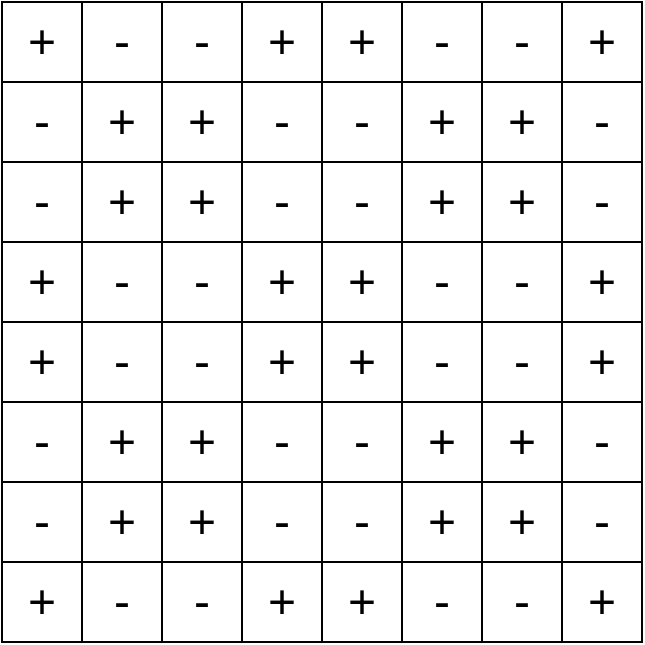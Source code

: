 <mxfile version="20.0.3" type="github">
  <diagram id="KImYwARB202lto0JqzFa" name="Page-1">
    <mxGraphModel dx="1422" dy="786" grid="1" gridSize="10" guides="1" tooltips="1" connect="1" arrows="1" fold="1" page="1" pageScale="1" pageWidth="827" pageHeight="1169" math="0" shadow="0">
      <root>
        <mxCell id="0" />
        <mxCell id="1" parent="0" />
        <mxCell id="QlNzCIBGUKGyACPJ3_Gz-1" value="" style="whiteSpace=wrap;html=1;aspect=fixed;" vertex="1" parent="1">
          <mxGeometry x="10" y="10" width="320" height="320" as="geometry" />
        </mxCell>
        <mxCell id="QlNzCIBGUKGyACPJ3_Gz-2" value="+" style="whiteSpace=wrap;html=1;aspect=fixed;fontSize=24;" vertex="1" parent="1">
          <mxGeometry x="290" y="10" width="40" height="40" as="geometry" />
        </mxCell>
        <mxCell id="QlNzCIBGUKGyACPJ3_Gz-3" value="-" style="whiteSpace=wrap;html=1;aspect=fixed;fontSize=24;" vertex="1" parent="1">
          <mxGeometry x="250" y="10" width="40" height="40" as="geometry" />
        </mxCell>
        <mxCell id="QlNzCIBGUKGyACPJ3_Gz-4" value="-" style="whiteSpace=wrap;html=1;aspect=fixed;fontSize=24;" vertex="1" parent="1">
          <mxGeometry x="210" y="10" width="40" height="40" as="geometry" />
        </mxCell>
        <mxCell id="QlNzCIBGUKGyACPJ3_Gz-5" value="+" style="whiteSpace=wrap;html=1;aspect=fixed;fontSize=24;" vertex="1" parent="1">
          <mxGeometry x="170" y="10" width="40" height="40" as="geometry" />
        </mxCell>
        <mxCell id="QlNzCIBGUKGyACPJ3_Gz-6" value="+" style="whiteSpace=wrap;html=1;aspect=fixed;fontSize=24;" vertex="1" parent="1">
          <mxGeometry x="130" y="10" width="40" height="40" as="geometry" />
        </mxCell>
        <mxCell id="QlNzCIBGUKGyACPJ3_Gz-7" value="-" style="whiteSpace=wrap;html=1;aspect=fixed;fontSize=24;" vertex="1" parent="1">
          <mxGeometry x="90" y="10" width="40" height="40" as="geometry" />
        </mxCell>
        <mxCell id="QlNzCIBGUKGyACPJ3_Gz-8" value="-" style="whiteSpace=wrap;html=1;aspect=fixed;fontSize=24;" vertex="1" parent="1">
          <mxGeometry x="50" y="10" width="40" height="40" as="geometry" />
        </mxCell>
        <mxCell id="QlNzCIBGUKGyACPJ3_Gz-9" value="+" style="whiteSpace=wrap;html=1;aspect=fixed;fontSize=24;" vertex="1" parent="1">
          <mxGeometry x="10" y="10" width="40" height="40" as="geometry" />
        </mxCell>
        <mxCell id="QlNzCIBGUKGyACPJ3_Gz-18" value="-" style="whiteSpace=wrap;html=1;aspect=fixed;fontSize=24;" vertex="1" parent="1">
          <mxGeometry x="290" y="50" width="40" height="40" as="geometry" />
        </mxCell>
        <mxCell id="QlNzCIBGUKGyACPJ3_Gz-19" value="+" style="whiteSpace=wrap;html=1;aspect=fixed;fontSize=24;" vertex="1" parent="1">
          <mxGeometry x="250" y="50" width="40" height="40" as="geometry" />
        </mxCell>
        <mxCell id="QlNzCIBGUKGyACPJ3_Gz-20" value="+" style="whiteSpace=wrap;html=1;aspect=fixed;fontSize=24;" vertex="1" parent="1">
          <mxGeometry x="210" y="50" width="40" height="40" as="geometry" />
        </mxCell>
        <mxCell id="QlNzCIBGUKGyACPJ3_Gz-21" value="-" style="whiteSpace=wrap;html=1;aspect=fixed;fontSize=24;" vertex="1" parent="1">
          <mxGeometry x="170" y="50" width="40" height="40" as="geometry" />
        </mxCell>
        <mxCell id="QlNzCIBGUKGyACPJ3_Gz-22" value="-" style="whiteSpace=wrap;html=1;aspect=fixed;fontSize=24;" vertex="1" parent="1">
          <mxGeometry x="130" y="50" width="40" height="40" as="geometry" />
        </mxCell>
        <mxCell id="QlNzCIBGUKGyACPJ3_Gz-23" value="+" style="whiteSpace=wrap;html=1;aspect=fixed;fontSize=24;" vertex="1" parent="1">
          <mxGeometry x="90" y="50" width="40" height="40" as="geometry" />
        </mxCell>
        <mxCell id="QlNzCIBGUKGyACPJ3_Gz-24" value="+" style="whiteSpace=wrap;html=1;aspect=fixed;fontSize=24;" vertex="1" parent="1">
          <mxGeometry x="50" y="50" width="40" height="40" as="geometry" />
        </mxCell>
        <mxCell id="QlNzCIBGUKGyACPJ3_Gz-25" value="-" style="whiteSpace=wrap;html=1;aspect=fixed;fontSize=24;" vertex="1" parent="1">
          <mxGeometry x="10" y="50" width="40" height="40" as="geometry" />
        </mxCell>
        <mxCell id="QlNzCIBGUKGyACPJ3_Gz-26" value="-" style="whiteSpace=wrap;html=1;aspect=fixed;fontSize=24;" vertex="1" parent="1">
          <mxGeometry x="290" y="90" width="40" height="40" as="geometry" />
        </mxCell>
        <mxCell id="QlNzCIBGUKGyACPJ3_Gz-27" value="+" style="whiteSpace=wrap;html=1;aspect=fixed;fontSize=24;" vertex="1" parent="1">
          <mxGeometry x="250" y="90" width="40" height="40" as="geometry" />
        </mxCell>
        <mxCell id="QlNzCIBGUKGyACPJ3_Gz-28" value="+" style="whiteSpace=wrap;html=1;aspect=fixed;fontSize=24;" vertex="1" parent="1">
          <mxGeometry x="210" y="90" width="40" height="40" as="geometry" />
        </mxCell>
        <mxCell id="QlNzCIBGUKGyACPJ3_Gz-29" value="-" style="whiteSpace=wrap;html=1;aspect=fixed;fontSize=24;" vertex="1" parent="1">
          <mxGeometry x="170" y="90" width="40" height="40" as="geometry" />
        </mxCell>
        <mxCell id="QlNzCIBGUKGyACPJ3_Gz-30" value="-" style="whiteSpace=wrap;html=1;aspect=fixed;fontSize=24;" vertex="1" parent="1">
          <mxGeometry x="130" y="90" width="40" height="40" as="geometry" />
        </mxCell>
        <mxCell id="QlNzCIBGUKGyACPJ3_Gz-31" value="+" style="whiteSpace=wrap;html=1;aspect=fixed;fontSize=24;" vertex="1" parent="1">
          <mxGeometry x="90" y="90" width="40" height="40" as="geometry" />
        </mxCell>
        <mxCell id="QlNzCIBGUKGyACPJ3_Gz-32" value="+" style="whiteSpace=wrap;html=1;aspect=fixed;fontSize=24;" vertex="1" parent="1">
          <mxGeometry x="50" y="90" width="40" height="40" as="geometry" />
        </mxCell>
        <mxCell id="QlNzCIBGUKGyACPJ3_Gz-33" value="-" style="whiteSpace=wrap;html=1;aspect=fixed;fontSize=24;" vertex="1" parent="1">
          <mxGeometry x="10" y="90" width="40" height="40" as="geometry" />
        </mxCell>
        <mxCell id="QlNzCIBGUKGyACPJ3_Gz-34" value="-" style="whiteSpace=wrap;html=1;aspect=fixed;fontSize=24;" vertex="1" parent="1">
          <mxGeometry x="290" y="210" width="40" height="40" as="geometry" />
        </mxCell>
        <mxCell id="QlNzCIBGUKGyACPJ3_Gz-35" value="+" style="whiteSpace=wrap;html=1;aspect=fixed;fontSize=24;" vertex="1" parent="1">
          <mxGeometry x="250" y="210" width="40" height="40" as="geometry" />
        </mxCell>
        <mxCell id="QlNzCIBGUKGyACPJ3_Gz-36" value="+" style="whiteSpace=wrap;html=1;aspect=fixed;fontSize=24;" vertex="1" parent="1">
          <mxGeometry x="210" y="210" width="40" height="40" as="geometry" />
        </mxCell>
        <mxCell id="QlNzCIBGUKGyACPJ3_Gz-37" value="-" style="whiteSpace=wrap;html=1;aspect=fixed;fontSize=24;" vertex="1" parent="1">
          <mxGeometry x="170" y="210" width="40" height="40" as="geometry" />
        </mxCell>
        <mxCell id="QlNzCIBGUKGyACPJ3_Gz-38" value="-" style="whiteSpace=wrap;html=1;aspect=fixed;fontSize=24;" vertex="1" parent="1">
          <mxGeometry x="130" y="210" width="40" height="40" as="geometry" />
        </mxCell>
        <mxCell id="QlNzCIBGUKGyACPJ3_Gz-39" value="+" style="whiteSpace=wrap;html=1;aspect=fixed;fontSize=24;" vertex="1" parent="1">
          <mxGeometry x="90" y="210" width="40" height="40" as="geometry" />
        </mxCell>
        <mxCell id="QlNzCIBGUKGyACPJ3_Gz-40" value="+" style="whiteSpace=wrap;html=1;aspect=fixed;fontSize=24;" vertex="1" parent="1">
          <mxGeometry x="50" y="210" width="40" height="40" as="geometry" />
        </mxCell>
        <mxCell id="QlNzCIBGUKGyACPJ3_Gz-41" value="-" style="whiteSpace=wrap;html=1;aspect=fixed;fontSize=24;" vertex="1" parent="1">
          <mxGeometry x="10" y="210" width="40" height="40" as="geometry" />
        </mxCell>
        <mxCell id="QlNzCIBGUKGyACPJ3_Gz-42" value="+" style="whiteSpace=wrap;html=1;aspect=fixed;fontSize=24;" vertex="1" parent="1">
          <mxGeometry x="290" y="130" width="40" height="40" as="geometry" />
        </mxCell>
        <mxCell id="QlNzCIBGUKGyACPJ3_Gz-43" value="-" style="whiteSpace=wrap;html=1;aspect=fixed;fontSize=24;" vertex="1" parent="1">
          <mxGeometry x="250" y="130" width="40" height="40" as="geometry" />
        </mxCell>
        <mxCell id="QlNzCIBGUKGyACPJ3_Gz-44" value="-" style="whiteSpace=wrap;html=1;aspect=fixed;fontSize=24;" vertex="1" parent="1">
          <mxGeometry x="210" y="130" width="40" height="40" as="geometry" />
        </mxCell>
        <mxCell id="QlNzCIBGUKGyACPJ3_Gz-45" value="+" style="whiteSpace=wrap;html=1;aspect=fixed;fontSize=24;" vertex="1" parent="1">
          <mxGeometry x="170" y="130" width="40" height="40" as="geometry" />
        </mxCell>
        <mxCell id="QlNzCIBGUKGyACPJ3_Gz-46" value="+" style="whiteSpace=wrap;html=1;aspect=fixed;fontSize=24;" vertex="1" parent="1">
          <mxGeometry x="130" y="130" width="40" height="40" as="geometry" />
        </mxCell>
        <mxCell id="QlNzCIBGUKGyACPJ3_Gz-47" value="-" style="whiteSpace=wrap;html=1;aspect=fixed;fontSize=24;" vertex="1" parent="1">
          <mxGeometry x="90" y="130" width="40" height="40" as="geometry" />
        </mxCell>
        <mxCell id="QlNzCIBGUKGyACPJ3_Gz-48" value="-" style="whiteSpace=wrap;html=1;aspect=fixed;fontSize=24;" vertex="1" parent="1">
          <mxGeometry x="50" y="130" width="40" height="40" as="geometry" />
        </mxCell>
        <mxCell id="QlNzCIBGUKGyACPJ3_Gz-49" value="+" style="whiteSpace=wrap;html=1;aspect=fixed;fontSize=24;" vertex="1" parent="1">
          <mxGeometry x="10" y="130" width="40" height="40" as="geometry" />
        </mxCell>
        <mxCell id="QlNzCIBGUKGyACPJ3_Gz-50" value="+" style="whiteSpace=wrap;html=1;aspect=fixed;fontSize=24;" vertex="1" parent="1">
          <mxGeometry x="290" y="290" width="40" height="40" as="geometry" />
        </mxCell>
        <mxCell id="QlNzCIBGUKGyACPJ3_Gz-51" value="-" style="whiteSpace=wrap;html=1;aspect=fixed;fontSize=24;" vertex="1" parent="1">
          <mxGeometry x="250" y="290" width="40" height="40" as="geometry" />
        </mxCell>
        <mxCell id="QlNzCIBGUKGyACPJ3_Gz-52" value="-" style="whiteSpace=wrap;html=1;aspect=fixed;fontSize=24;" vertex="1" parent="1">
          <mxGeometry x="210" y="290" width="40" height="40" as="geometry" />
        </mxCell>
        <mxCell id="QlNzCIBGUKGyACPJ3_Gz-53" value="+" style="whiteSpace=wrap;html=1;aspect=fixed;fontSize=24;" vertex="1" parent="1">
          <mxGeometry x="170" y="290" width="40" height="40" as="geometry" />
        </mxCell>
        <mxCell id="QlNzCIBGUKGyACPJ3_Gz-54" value="+" style="whiteSpace=wrap;html=1;aspect=fixed;fontSize=24;" vertex="1" parent="1">
          <mxGeometry x="130" y="290" width="40" height="40" as="geometry" />
        </mxCell>
        <mxCell id="QlNzCIBGUKGyACPJ3_Gz-55" value="-" style="whiteSpace=wrap;html=1;aspect=fixed;fontSize=24;" vertex="1" parent="1">
          <mxGeometry x="90" y="290" width="40" height="40" as="geometry" />
        </mxCell>
        <mxCell id="QlNzCIBGUKGyACPJ3_Gz-56" value="-" style="whiteSpace=wrap;html=1;aspect=fixed;fontSize=24;" vertex="1" parent="1">
          <mxGeometry x="50" y="290" width="40" height="40" as="geometry" />
        </mxCell>
        <mxCell id="QlNzCIBGUKGyACPJ3_Gz-57" value="+" style="whiteSpace=wrap;html=1;aspect=fixed;fontSize=24;" vertex="1" parent="1">
          <mxGeometry x="10" y="290" width="40" height="40" as="geometry" />
        </mxCell>
        <mxCell id="QlNzCIBGUKGyACPJ3_Gz-58" value="+" style="whiteSpace=wrap;html=1;aspect=fixed;fontSize=24;" vertex="1" parent="1">
          <mxGeometry x="290" y="170" width="40" height="40" as="geometry" />
        </mxCell>
        <mxCell id="QlNzCIBGUKGyACPJ3_Gz-59" value="-" style="whiteSpace=wrap;html=1;aspect=fixed;fontSize=24;" vertex="1" parent="1">
          <mxGeometry x="250" y="170" width="40" height="40" as="geometry" />
        </mxCell>
        <mxCell id="QlNzCIBGUKGyACPJ3_Gz-60" value="-" style="whiteSpace=wrap;html=1;aspect=fixed;fontSize=24;" vertex="1" parent="1">
          <mxGeometry x="210" y="170" width="40" height="40" as="geometry" />
        </mxCell>
        <mxCell id="QlNzCIBGUKGyACPJ3_Gz-61" value="+" style="whiteSpace=wrap;html=1;aspect=fixed;fontSize=24;" vertex="1" parent="1">
          <mxGeometry x="170" y="170" width="40" height="40" as="geometry" />
        </mxCell>
        <mxCell id="QlNzCIBGUKGyACPJ3_Gz-62" value="+" style="whiteSpace=wrap;html=1;aspect=fixed;fontSize=24;" vertex="1" parent="1">
          <mxGeometry x="130" y="170" width="40" height="40" as="geometry" />
        </mxCell>
        <mxCell id="QlNzCIBGUKGyACPJ3_Gz-63" value="-" style="whiteSpace=wrap;html=1;aspect=fixed;fontSize=24;" vertex="1" parent="1">
          <mxGeometry x="90" y="170" width="40" height="40" as="geometry" />
        </mxCell>
        <mxCell id="QlNzCIBGUKGyACPJ3_Gz-64" value="-" style="whiteSpace=wrap;html=1;aspect=fixed;fontSize=24;" vertex="1" parent="1">
          <mxGeometry x="50" y="170" width="40" height="40" as="geometry" />
        </mxCell>
        <mxCell id="QlNzCIBGUKGyACPJ3_Gz-65" value="+" style="whiteSpace=wrap;html=1;aspect=fixed;fontSize=24;" vertex="1" parent="1">
          <mxGeometry x="10" y="170" width="40" height="40" as="geometry" />
        </mxCell>
        <mxCell id="QlNzCIBGUKGyACPJ3_Gz-66" value="-" style="whiteSpace=wrap;html=1;aspect=fixed;fontSize=24;" vertex="1" parent="1">
          <mxGeometry x="290" y="250" width="40" height="40" as="geometry" />
        </mxCell>
        <mxCell id="QlNzCIBGUKGyACPJ3_Gz-67" value="+" style="whiteSpace=wrap;html=1;aspect=fixed;fontSize=24;" vertex="1" parent="1">
          <mxGeometry x="250" y="250" width="40" height="40" as="geometry" />
        </mxCell>
        <mxCell id="QlNzCIBGUKGyACPJ3_Gz-68" value="+" style="whiteSpace=wrap;html=1;aspect=fixed;fontSize=24;" vertex="1" parent="1">
          <mxGeometry x="210" y="250" width="40" height="40" as="geometry" />
        </mxCell>
        <mxCell id="QlNzCIBGUKGyACPJ3_Gz-69" value="-" style="whiteSpace=wrap;html=1;aspect=fixed;fontSize=24;" vertex="1" parent="1">
          <mxGeometry x="170" y="250" width="40" height="40" as="geometry" />
        </mxCell>
        <mxCell id="QlNzCIBGUKGyACPJ3_Gz-70" value="-" style="whiteSpace=wrap;html=1;aspect=fixed;fontSize=24;" vertex="1" parent="1">
          <mxGeometry x="130" y="250" width="40" height="40" as="geometry" />
        </mxCell>
        <mxCell id="QlNzCIBGUKGyACPJ3_Gz-71" value="+" style="whiteSpace=wrap;html=1;aspect=fixed;fontSize=24;" vertex="1" parent="1">
          <mxGeometry x="90" y="250" width="40" height="40" as="geometry" />
        </mxCell>
        <mxCell id="QlNzCIBGUKGyACPJ3_Gz-72" value="+" style="whiteSpace=wrap;html=1;aspect=fixed;fontSize=24;" vertex="1" parent="1">
          <mxGeometry x="50" y="250" width="40" height="40" as="geometry" />
        </mxCell>
        <mxCell id="QlNzCIBGUKGyACPJ3_Gz-73" value="-" style="whiteSpace=wrap;html=1;aspect=fixed;fontSize=24;" vertex="1" parent="1">
          <mxGeometry x="10" y="250" width="40" height="40" as="geometry" />
        </mxCell>
      </root>
    </mxGraphModel>
  </diagram>
</mxfile>
